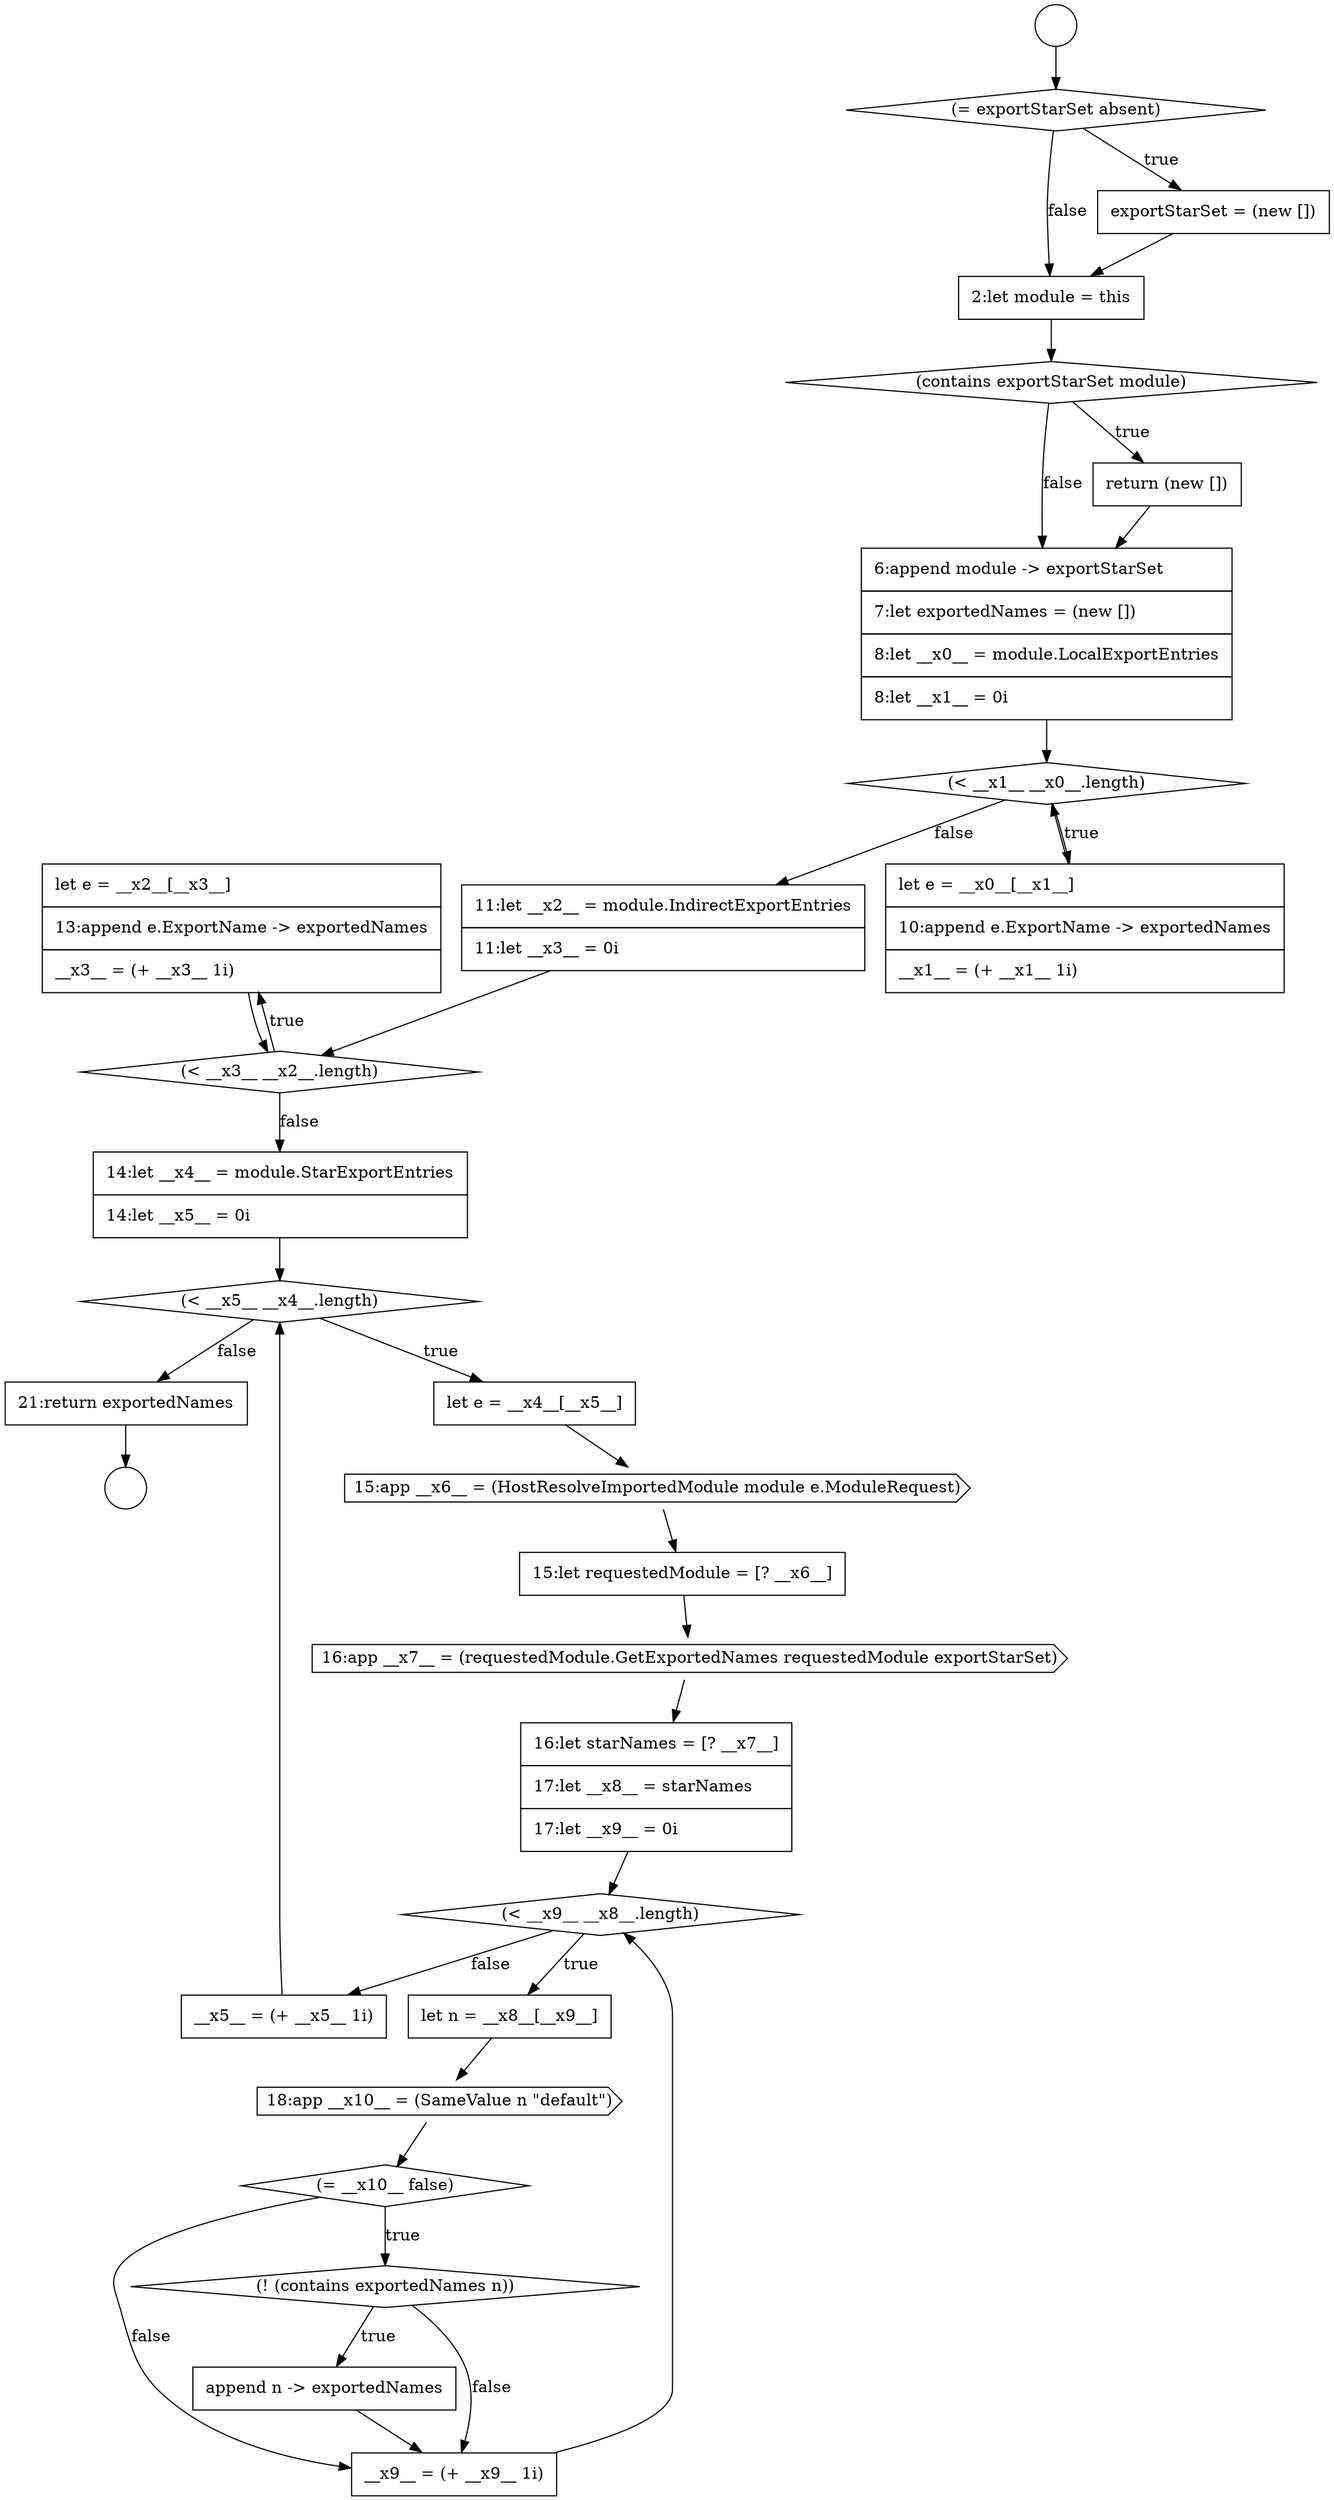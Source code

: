 digraph {
  node11024 [shape=none, margin=0, label=<<font color="black">
    <table border="0" cellborder="1" cellspacing="0" cellpadding="10">
      <tr><td align="left">let e = __x2__[__x3__]</td></tr>
      <tr><td align="left">13:append e.ExportName -&gt; exportedNames</td></tr>
      <tr><td align="left">__x3__ = (+ __x3__ 1i)</td></tr>
    </table>
  </font>> color="black" fillcolor="white" style=filled]
  node11036 [shape=diamond, label=<<font color="black">(! (contains exportedNames n))</font>> color="black" fillcolor="white" style=filled]
  node11032 [shape=diamond, label=<<font color="black">(&lt; __x9__ __x8__.length)</font>> color="black" fillcolor="white" style=filled]
  node11019 [shape=none, margin=0, label=<<font color="black">
    <table border="0" cellborder="1" cellspacing="0" cellpadding="10">
      <tr><td align="left">6:append module -&gt; exportStarSet</td></tr>
      <tr><td align="left">7:let exportedNames = (new [])</td></tr>
      <tr><td align="left">8:let __x0__ = module.LocalExportEntries</td></tr>
      <tr><td align="left">8:let __x1__ = 0i</td></tr>
    </table>
  </font>> color="black" fillcolor="white" style=filled]
  node11026 [shape=diamond, label=<<font color="black">(&lt; __x5__ __x4__.length)</font>> color="black" fillcolor="white" style=filled]
  node11023 [shape=diamond, label=<<font color="black">(&lt; __x3__ __x2__.length)</font>> color="black" fillcolor="white" style=filled]
  node11031 [shape=none, margin=0, label=<<font color="black">
    <table border="0" cellborder="1" cellspacing="0" cellpadding="10">
      <tr><td align="left">16:let starNames = [? __x7__]</td></tr>
      <tr><td align="left">17:let __x8__ = starNames</td></tr>
      <tr><td align="left">17:let __x9__ = 0i</td></tr>
    </table>
  </font>> color="black" fillcolor="white" style=filled]
  node11017 [shape=diamond, label=<<font color="black">(contains exportStarSet module)</font>> color="black" fillcolor="white" style=filled]
  node11035 [shape=diamond, label=<<font color="black">(= __x10__ false)</font>> color="black" fillcolor="white" style=filled]
  node11028 [shape=cds, label=<<font color="black">15:app __x6__ = (HostResolveImportedModule module e.ModuleRequest)</font>> color="black" fillcolor="white" style=filled]
  node11021 [shape=none, margin=0, label=<<font color="black">
    <table border="0" cellborder="1" cellspacing="0" cellpadding="10">
      <tr><td align="left">let e = __x0__[__x1__]</td></tr>
      <tr><td align="left">10:append e.ExportName -&gt; exportedNames</td></tr>
      <tr><td align="left">__x1__ = (+ __x1__ 1i)</td></tr>
    </table>
  </font>> color="black" fillcolor="white" style=filled]
  node11029 [shape=none, margin=0, label=<<font color="black">
    <table border="0" cellborder="1" cellspacing="0" cellpadding="10">
      <tr><td align="left">15:let requestedModule = [? __x6__]</td></tr>
    </table>
  </font>> color="black" fillcolor="white" style=filled]
  node11014 [shape=diamond, label=<<font color="black">(= exportStarSet absent)</font>> color="black" fillcolor="white" style=filled]
  node11020 [shape=diamond, label=<<font color="black">(&lt; __x1__ __x0__.length)</font>> color="black" fillcolor="white" style=filled]
  node11025 [shape=none, margin=0, label=<<font color="black">
    <table border="0" cellborder="1" cellspacing="0" cellpadding="10">
      <tr><td align="left">14:let __x4__ = module.StarExportEntries</td></tr>
      <tr><td align="left">14:let __x5__ = 0i</td></tr>
    </table>
  </font>> color="black" fillcolor="white" style=filled]
  node11040 [shape=none, margin=0, label=<<font color="black">
    <table border="0" cellborder="1" cellspacing="0" cellpadding="10">
      <tr><td align="left">21:return exportedNames</td></tr>
    </table>
  </font>> color="black" fillcolor="white" style=filled]
  node11015 [shape=none, margin=0, label=<<font color="black">
    <table border="0" cellborder="1" cellspacing="0" cellpadding="10">
      <tr><td align="left">exportStarSet = (new [])</td></tr>
    </table>
  </font>> color="black" fillcolor="white" style=filled]
  node11037 [shape=none, margin=0, label=<<font color="black">
    <table border="0" cellborder="1" cellspacing="0" cellpadding="10">
      <tr><td align="left">append n -&gt; exportedNames</td></tr>
    </table>
  </font>> color="black" fillcolor="white" style=filled]
  node11033 [shape=none, margin=0, label=<<font color="black">
    <table border="0" cellborder="1" cellspacing="0" cellpadding="10">
      <tr><td align="left">let n = __x8__[__x9__]</td></tr>
    </table>
  </font>> color="black" fillcolor="white" style=filled]
  node11016 [shape=none, margin=0, label=<<font color="black">
    <table border="0" cellborder="1" cellspacing="0" cellpadding="10">
      <tr><td align="left">2:let module = this</td></tr>
    </table>
  </font>> color="black" fillcolor="white" style=filled]
  node11018 [shape=none, margin=0, label=<<font color="black">
    <table border="0" cellborder="1" cellspacing="0" cellpadding="10">
      <tr><td align="left">return (new [])</td></tr>
    </table>
  </font>> color="black" fillcolor="white" style=filled]
  node11038 [shape=none, margin=0, label=<<font color="black">
    <table border="0" cellborder="1" cellspacing="0" cellpadding="10">
      <tr><td align="left">__x9__ = (+ __x9__ 1i)</td></tr>
    </table>
  </font>> color="black" fillcolor="white" style=filled]
  node11012 [shape=circle label=" " color="black" fillcolor="white" style=filled]
  node11030 [shape=cds, label=<<font color="black">16:app __x7__ = (requestedModule.GetExportedNames requestedModule exportStarSet)</font>> color="black" fillcolor="white" style=filled]
  node11027 [shape=none, margin=0, label=<<font color="black">
    <table border="0" cellborder="1" cellspacing="0" cellpadding="10">
      <tr><td align="left">let e = __x4__[__x5__]</td></tr>
    </table>
  </font>> color="black" fillcolor="white" style=filled]
  node11022 [shape=none, margin=0, label=<<font color="black">
    <table border="0" cellborder="1" cellspacing="0" cellpadding="10">
      <tr><td align="left">11:let __x2__ = module.IndirectExportEntries</td></tr>
      <tr><td align="left">11:let __x3__ = 0i</td></tr>
    </table>
  </font>> color="black" fillcolor="white" style=filled]
  node11034 [shape=cds, label=<<font color="black">18:app __x10__ = (SameValue n &quot;default&quot;)</font>> color="black" fillcolor="white" style=filled]
  node11039 [shape=none, margin=0, label=<<font color="black">
    <table border="0" cellborder="1" cellspacing="0" cellpadding="10">
      <tr><td align="left">__x5__ = (+ __x5__ 1i)</td></tr>
    </table>
  </font>> color="black" fillcolor="white" style=filled]
  node11013 [shape=circle label=" " color="black" fillcolor="white" style=filled]
  node11014 -> node11015 [label=<<font color="black">true</font>> color="black"]
  node11014 -> node11016 [label=<<font color="black">false</font>> color="black"]
  node11038 -> node11032 [ color="black"]
  node11026 -> node11027 [label=<<font color="black">true</font>> color="black"]
  node11026 -> node11040 [label=<<font color="black">false</font>> color="black"]
  node11034 -> node11035 [ color="black"]
  node11021 -> node11020 [ color="black"]
  node11020 -> node11021 [label=<<font color="black">true</font>> color="black"]
  node11020 -> node11022 [label=<<font color="black">false</font>> color="black"]
  node11040 -> node11013 [ color="black"]
  node11039 -> node11026 [ color="black"]
  node11019 -> node11020 [ color="black"]
  node11033 -> node11034 [ color="black"]
  node11016 -> node11017 [ color="black"]
  node11012 -> node11014 [ color="black"]
  node11035 -> node11036 [label=<<font color="black">true</font>> color="black"]
  node11035 -> node11038 [label=<<font color="black">false</font>> color="black"]
  node11024 -> node11023 [ color="black"]
  node11022 -> node11023 [ color="black"]
  node11028 -> node11029 [ color="black"]
  node11031 -> node11032 [ color="black"]
  node11032 -> node11033 [label=<<font color="black">true</font>> color="black"]
  node11032 -> node11039 [label=<<font color="black">false</font>> color="black"]
  node11015 -> node11016 [ color="black"]
  node11025 -> node11026 [ color="black"]
  node11029 -> node11030 [ color="black"]
  node11018 -> node11019 [ color="black"]
  node11027 -> node11028 [ color="black"]
  node11030 -> node11031 [ color="black"]
  node11017 -> node11018 [label=<<font color="black">true</font>> color="black"]
  node11017 -> node11019 [label=<<font color="black">false</font>> color="black"]
  node11037 -> node11038 [ color="black"]
  node11036 -> node11037 [label=<<font color="black">true</font>> color="black"]
  node11036 -> node11038 [label=<<font color="black">false</font>> color="black"]
  node11023 -> node11024 [label=<<font color="black">true</font>> color="black"]
  node11023 -> node11025 [label=<<font color="black">false</font>> color="black"]
}
